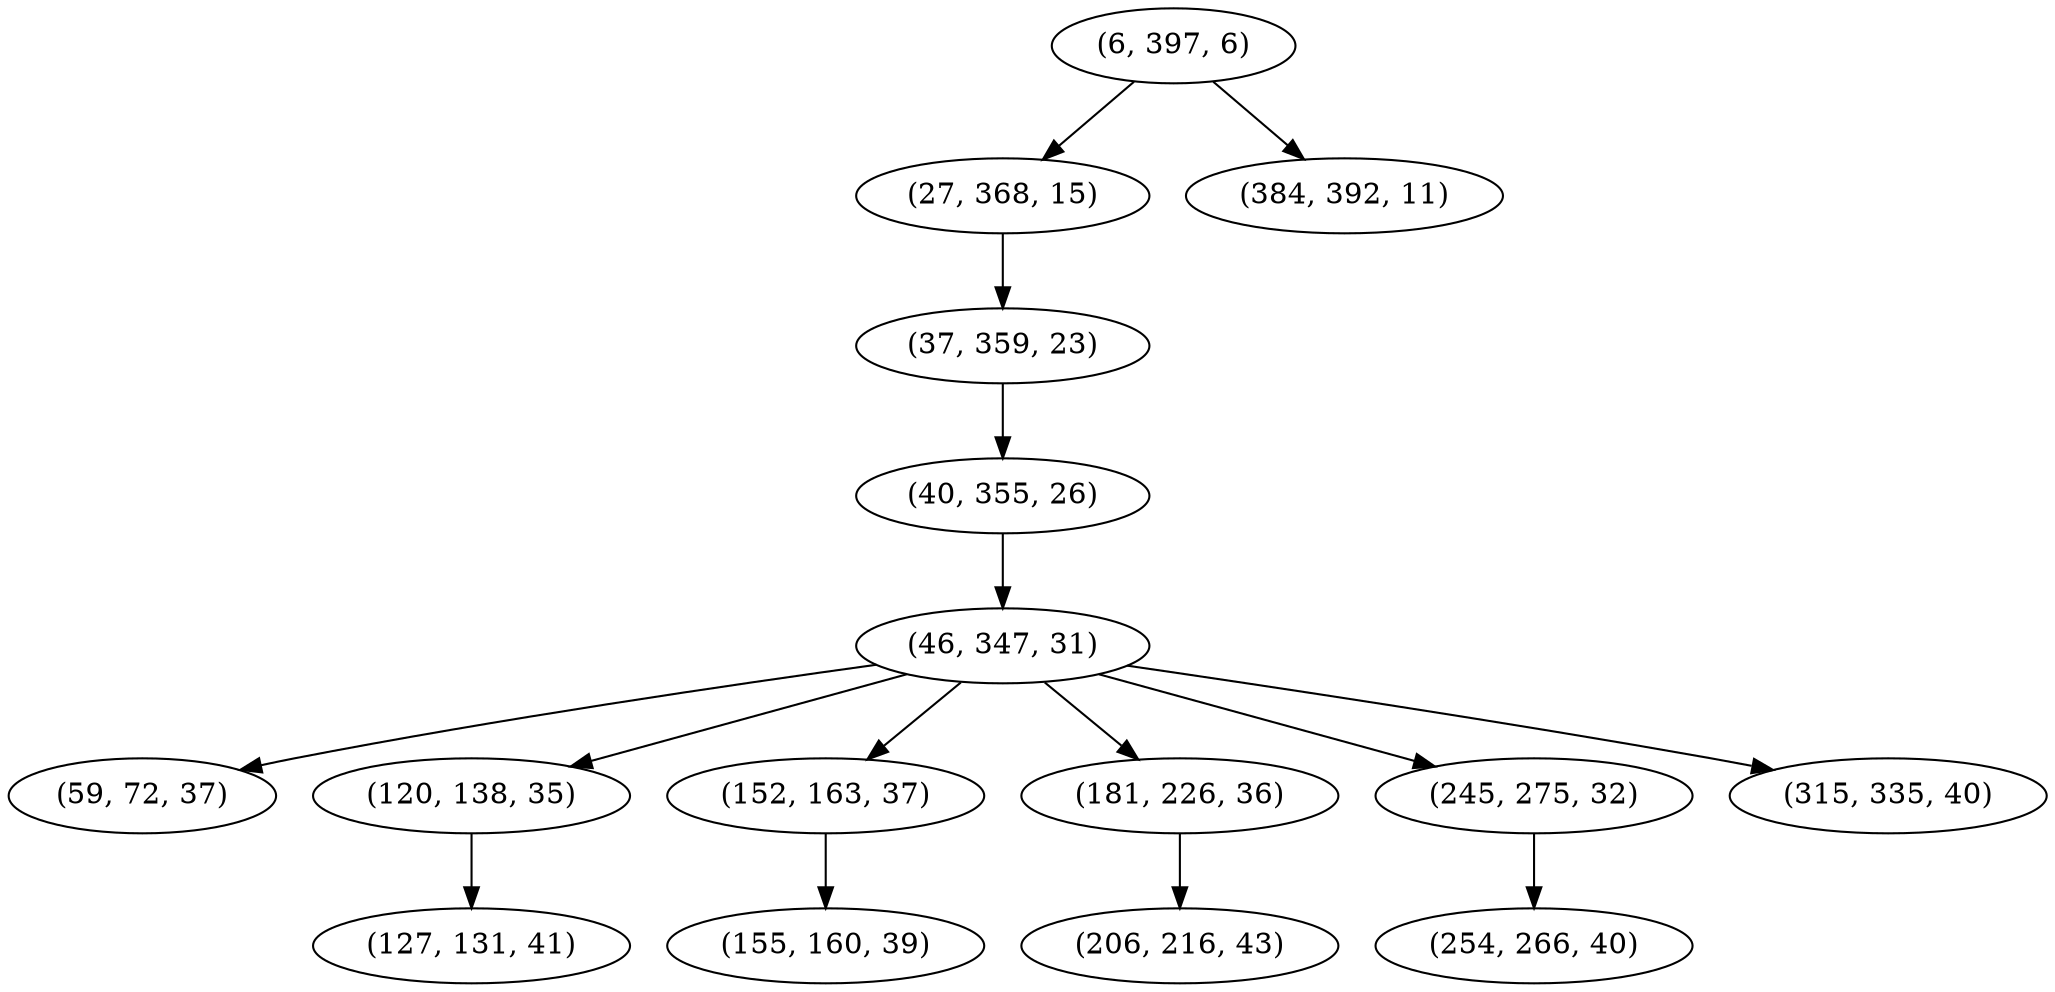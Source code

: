digraph tree {
    "(6, 397, 6)";
    "(27, 368, 15)";
    "(37, 359, 23)";
    "(40, 355, 26)";
    "(46, 347, 31)";
    "(59, 72, 37)";
    "(120, 138, 35)";
    "(127, 131, 41)";
    "(152, 163, 37)";
    "(155, 160, 39)";
    "(181, 226, 36)";
    "(206, 216, 43)";
    "(245, 275, 32)";
    "(254, 266, 40)";
    "(315, 335, 40)";
    "(384, 392, 11)";
    "(6, 397, 6)" -> "(27, 368, 15)";
    "(6, 397, 6)" -> "(384, 392, 11)";
    "(27, 368, 15)" -> "(37, 359, 23)";
    "(37, 359, 23)" -> "(40, 355, 26)";
    "(40, 355, 26)" -> "(46, 347, 31)";
    "(46, 347, 31)" -> "(59, 72, 37)";
    "(46, 347, 31)" -> "(120, 138, 35)";
    "(46, 347, 31)" -> "(152, 163, 37)";
    "(46, 347, 31)" -> "(181, 226, 36)";
    "(46, 347, 31)" -> "(245, 275, 32)";
    "(46, 347, 31)" -> "(315, 335, 40)";
    "(120, 138, 35)" -> "(127, 131, 41)";
    "(152, 163, 37)" -> "(155, 160, 39)";
    "(181, 226, 36)" -> "(206, 216, 43)";
    "(245, 275, 32)" -> "(254, 266, 40)";
}
